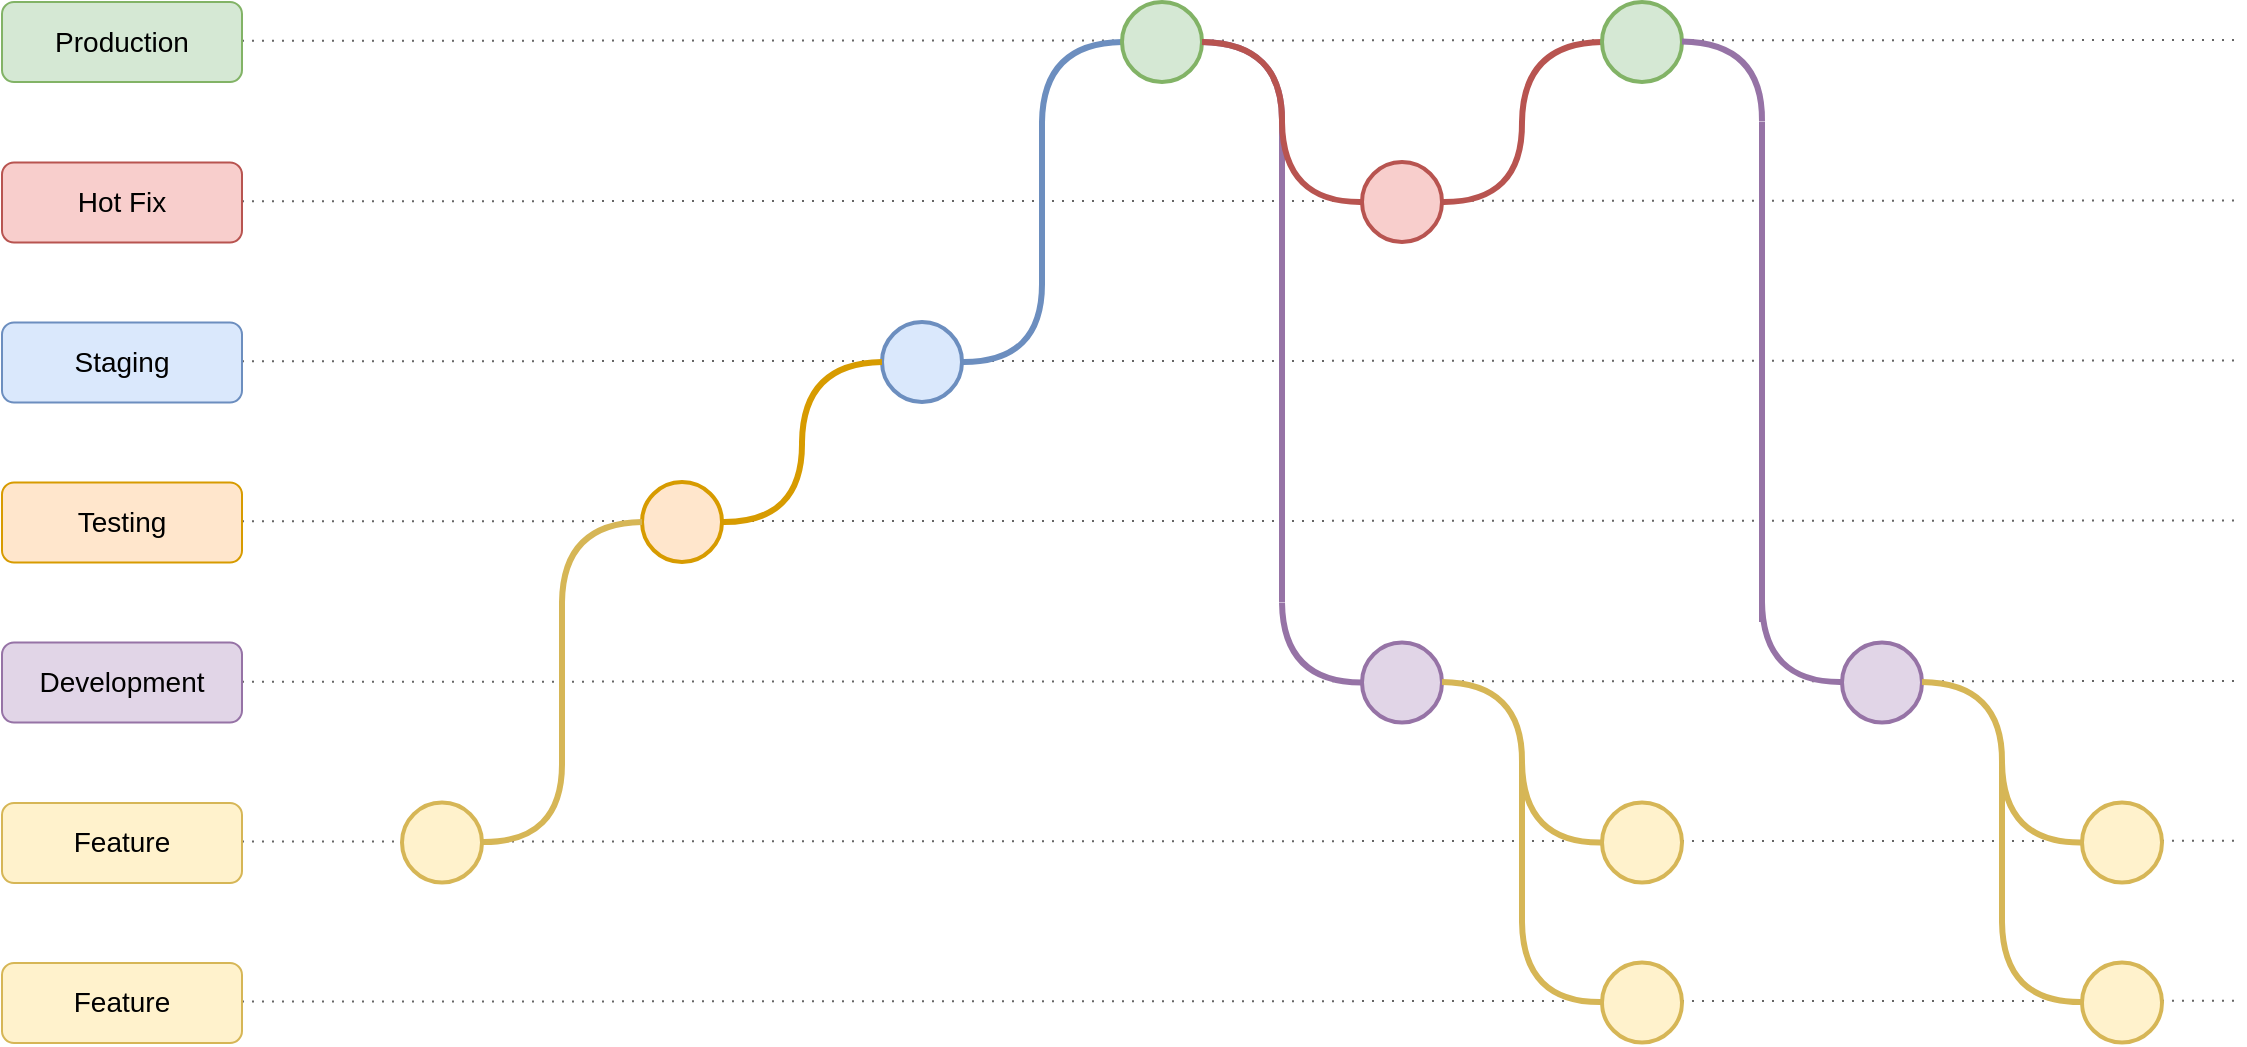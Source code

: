 <mxfile version="24.7.7">
  <diagram name="Page-1" id="yUPK65_wHJLfs9x1Mb7a">
    <mxGraphModel dx="3749" dy="2156" grid="0" gridSize="10" guides="1" tooltips="1" connect="1" arrows="1" fold="1" page="1" pageScale="1" pageWidth="850" pageHeight="1100" math="0" shadow="0">
      <root>
        <mxCell id="0" />
        <mxCell id="1" parent="0" />
        <mxCell id="XujKJvzIHlOEt5AJ_pf2-1" style="edgeStyle=none;rounded=0;orthogonalLoop=1;jettySize=auto;html=1;exitX=1;exitY=0.5;exitDx=0;exitDy=0;elbow=vertical;endArrow=none;endFill=0;dashed=1;fillColor=#f5f5f5;strokeColor=#666666;dashPattern=1 4;strokeWidth=1;" parent="1" edge="1">
          <mxGeometry relative="1" as="geometry">
            <mxPoint x="-40" y="-340.583" as="targetPoint" />
            <mxPoint x="-1040" y="-340.25" as="sourcePoint" />
          </mxGeometry>
        </mxCell>
        <mxCell id="XujKJvzIHlOEt5AJ_pf2-2" style="edgeStyle=none;rounded=0;orthogonalLoop=1;jettySize=auto;html=1;exitX=1;exitY=0.5;exitDx=0;exitDy=0;elbow=vertical;endArrow=none;endFill=0;dashed=1;fillColor=#f5f5f5;strokeColor=#666666;dashPattern=1 4;strokeWidth=1;" parent="1" edge="1">
          <mxGeometry relative="1" as="geometry">
            <mxPoint x="-40" y="-420.583" as="targetPoint" />
            <mxPoint x="-1040" y="-420.25" as="sourcePoint" />
          </mxGeometry>
        </mxCell>
        <mxCell id="XujKJvzIHlOEt5AJ_pf2-3" style="edgeStyle=none;rounded=0;orthogonalLoop=1;jettySize=auto;html=1;exitX=1;exitY=0.5;exitDx=0;exitDy=0;elbow=vertical;endArrow=none;endFill=0;dashed=1;fillColor=#f5f5f5;strokeColor=#666666;dashPattern=1 4;strokeWidth=1;" parent="1" edge="1">
          <mxGeometry relative="1" as="geometry">
            <mxPoint x="-40" y="-500.463" as="targetPoint" />
            <mxPoint x="-1040" y="-500.13" as="sourcePoint" />
          </mxGeometry>
        </mxCell>
        <mxCell id="XujKJvzIHlOEt5AJ_pf2-4" style="edgeStyle=none;rounded=0;orthogonalLoop=1;jettySize=auto;html=1;exitX=1;exitY=0.5;exitDx=0;exitDy=0;elbow=vertical;endArrow=none;endFill=0;dashed=1;fillColor=#f5f5f5;strokeColor=#666666;dashPattern=1 4;strokeWidth=1;" parent="1" edge="1">
          <mxGeometry relative="1" as="geometry">
            <mxPoint x="-40" y="-580.713" as="targetPoint" />
            <mxPoint x="-1040" y="-580.38" as="sourcePoint" />
          </mxGeometry>
        </mxCell>
        <mxCell id="XujKJvzIHlOEt5AJ_pf2-5" style="edgeStyle=none;rounded=0;orthogonalLoop=1;jettySize=auto;html=1;exitX=1;exitY=0.5;exitDx=0;exitDy=0;elbow=vertical;endArrow=none;endFill=0;dashed=1;fillColor=#f5f5f5;strokeColor=#666666;dashPattern=1 4;strokeWidth=1;" parent="1" edge="1">
          <mxGeometry relative="1" as="geometry">
            <mxPoint x="-40" y="-660.713" as="targetPoint" />
            <mxPoint x="-1040" y="-660.38" as="sourcePoint" />
          </mxGeometry>
        </mxCell>
        <mxCell id="XujKJvzIHlOEt5AJ_pf2-6" style="edgeStyle=none;rounded=0;orthogonalLoop=1;jettySize=auto;html=1;exitX=1;exitY=0.5;exitDx=0;exitDy=0;elbow=vertical;endArrow=none;endFill=0;dashed=1;fillColor=#f5f5f5;strokeColor=#666666;dashPattern=1 4;strokeWidth=1;" parent="1" edge="1">
          <mxGeometry relative="1" as="geometry">
            <mxPoint x="-40" y="-740.713" as="targetPoint" />
            <mxPoint x="-1040" y="-740.38" as="sourcePoint" />
          </mxGeometry>
        </mxCell>
        <mxCell id="XujKJvzIHlOEt5AJ_pf2-7" style="edgeStyle=none;rounded=0;orthogonalLoop=1;jettySize=auto;html=1;exitX=1;exitY=0.5;exitDx=0;exitDy=0;elbow=vertical;endArrow=none;endFill=0;dashed=1;fillColor=#f5f5f5;strokeColor=#666666;dashPattern=1 4;strokeWidth=1;" parent="1" edge="1">
          <mxGeometry relative="1" as="geometry">
            <mxPoint x="-40" y="-820.963" as="targetPoint" />
            <mxPoint x="-1040" y="-820.63" as="sourcePoint" />
          </mxGeometry>
        </mxCell>
        <mxCell id="XujKJvzIHlOEt5AJ_pf2-8" style="edgeStyle=orthogonalEdgeStyle;curved=1;rounded=0;orthogonalLoop=1;jettySize=auto;html=1;exitX=1;exitY=0.5;exitDx=0;exitDy=0;endArrow=none;endFill=0;dashed=1;dashPattern=1 4;" parent="1" source="XujKJvzIHlOEt5AJ_pf2-18" edge="1">
          <mxGeometry relative="1" as="geometry">
            <mxPoint x="-1080" y="-420.34" as="sourcePoint" />
            <mxPoint x="-320" y="-419.75" as="targetPoint" />
          </mxGeometry>
        </mxCell>
        <mxCell id="XujKJvzIHlOEt5AJ_pf2-9" style="edgeStyle=orthogonalEdgeStyle;curved=1;rounded=0;orthogonalLoop=1;jettySize=auto;html=1;exitX=1;exitY=0.5;exitDx=0;exitDy=0;endArrow=none;endFill=0;dashed=1;dashPattern=1 4;" parent="1" source="XujKJvzIHlOEt5AJ_pf2-19" edge="1">
          <mxGeometry relative="1" as="geometry">
            <mxPoint x="-1080" y="-340.34" as="sourcePoint" />
            <mxPoint x="-320" y="-339.75" as="targetPoint" />
          </mxGeometry>
        </mxCell>
        <mxCell id="XujKJvzIHlOEt5AJ_pf2-10" style="edgeStyle=orthogonalEdgeStyle;curved=1;rounded=0;orthogonalLoop=1;jettySize=auto;html=1;exitX=0;exitY=0.5;exitDx=0;exitDy=0;entryX=0;entryY=0;entryDx=0;entryDy=0;endArrow=none;endFill=0;fillColor=#dae8fc;strokeColor=#6c8ebf;strokeWidth=3;" parent="1" edge="1">
          <mxGeometry relative="1" as="geometry">
            <mxPoint x="-640" y="-780" as="targetPoint" />
            <mxPoint x="-600" y="-820" as="sourcePoint" />
          </mxGeometry>
        </mxCell>
        <mxCell id="XujKJvzIHlOEt5AJ_pf2-11" value="" style="ellipse;whiteSpace=wrap;html=1;aspect=fixed;fillColor=#d5e8d4;strokeColor=#82b366;strokeWidth=2;" parent="1" vertex="1">
          <mxGeometry x="-600" y="-840" width="40" height="40" as="geometry" />
        </mxCell>
        <mxCell id="XujKJvzIHlOEt5AJ_pf2-12" value="" style="ellipse;whiteSpace=wrap;html=1;aspect=fixed;fillColor=#dae8fc;strokeColor=#6c8ebf;strokeWidth=2;" parent="1" vertex="1">
          <mxGeometry x="-720" y="-680" width="40" height="40" as="geometry" />
        </mxCell>
        <mxCell id="XujKJvzIHlOEt5AJ_pf2-13" style="edgeStyle=orthogonalEdgeStyle;curved=1;rounded=0;orthogonalLoop=1;jettySize=auto;html=1;exitX=1;exitY=0.5;exitDx=0;exitDy=0;entryX=1;entryY=1;entryDx=0;entryDy=0;endArrow=none;endFill=0;fillColor=#dae8fc;strokeColor=#6c8ebf;strokeWidth=3;" parent="1" edge="1">
          <mxGeometry relative="1" as="geometry">
            <mxPoint x="-680" y="-660" as="sourcePoint" />
            <mxPoint x="-640" y="-700" as="targetPoint" />
          </mxGeometry>
        </mxCell>
        <mxCell id="XujKJvzIHlOEt5AJ_pf2-14" style="edgeStyle=orthogonalEdgeStyle;rounded=0;orthogonalLoop=1;jettySize=auto;html=1;exitX=1;exitY=0.5;exitDx=0;exitDy=0;entryX=0.5;entryY=0;entryDx=0;entryDy=0;curved=1;endArrow=none;endFill=0;strokeWidth=3;fillColor=#e1d5e7;strokeColor=#9673a6;" parent="1" edge="1">
          <mxGeometry relative="1" as="geometry">
            <mxPoint x="-520" y="-780" as="targetPoint" />
            <mxPoint x="-560" y="-820" as="sourcePoint" />
          </mxGeometry>
        </mxCell>
        <mxCell id="XujKJvzIHlOEt5AJ_pf2-15" style="edgeStyle=orthogonalEdgeStyle;curved=1;rounded=0;orthogonalLoop=1;jettySize=auto;html=1;exitX=0;exitY=0.5;exitDx=0;exitDy=0;entryX=0.5;entryY=1;entryDx=0;entryDy=0;endArrow=none;endFill=0;strokeWidth=3;fillColor=#e1d5e7;strokeColor=#9673a6;" parent="1" source="XujKJvzIHlOEt5AJ_pf2-16" edge="1">
          <mxGeometry relative="1" as="geometry">
            <mxPoint x="-520" y="-539.75" as="targetPoint" />
          </mxGeometry>
        </mxCell>
        <mxCell id="XujKJvzIHlOEt5AJ_pf2-16" value="" style="ellipse;whiteSpace=wrap;html=1;aspect=fixed;fillColor=#e1d5e7;strokeColor=#9673a6;strokeWidth=2;" parent="1" vertex="1">
          <mxGeometry x="-480" y="-519.75" width="40" height="40" as="geometry" />
        </mxCell>
        <mxCell id="XujKJvzIHlOEt5AJ_pf2-17" style="edgeStyle=orthogonalEdgeStyle;curved=1;rounded=0;orthogonalLoop=1;jettySize=auto;html=1;endArrow=none;endFill=0;strokeWidth=3;fillColor=#e1d5e7;strokeColor=#9673a6;" parent="1" edge="1">
          <mxGeometry relative="1" as="geometry">
            <mxPoint x="-520" y="-540" as="targetPoint" />
            <mxPoint x="-520" y="-780" as="sourcePoint" />
          </mxGeometry>
        </mxCell>
        <mxCell id="XujKJvzIHlOEt5AJ_pf2-18" value="" style="ellipse;whiteSpace=wrap;html=1;aspect=fixed;fillColor=#fff2cc;strokeColor=#d6b656;strokeWidth=2;" parent="1" vertex="1">
          <mxGeometry x="-360" y="-439.75" width="40" height="40" as="geometry" />
        </mxCell>
        <mxCell id="XujKJvzIHlOEt5AJ_pf2-19" value="" style="ellipse;whiteSpace=wrap;html=1;aspect=fixed;fillColor=#fff2cc;strokeColor=#d6b656;strokeWidth=2;" parent="1" vertex="1">
          <mxGeometry x="-360" y="-359.75" width="40" height="40" as="geometry" />
        </mxCell>
        <mxCell id="XujKJvzIHlOEt5AJ_pf2-20" style="edgeStyle=orthogonalEdgeStyle;rounded=0;orthogonalLoop=1;jettySize=auto;html=1;exitX=1;exitY=0.5;exitDx=0;exitDy=0;entryX=0.5;entryY=0;entryDx=0;entryDy=0;curved=1;endArrow=none;endFill=0;strokeWidth=3;fillColor=#fff2cc;strokeColor=#d6b656;" parent="1" edge="1">
          <mxGeometry relative="1" as="geometry">
            <mxPoint x="-400" y="-459.99" as="targetPoint" />
            <mxPoint x="-440" y="-499.99" as="sourcePoint" />
          </mxGeometry>
        </mxCell>
        <mxCell id="XujKJvzIHlOEt5AJ_pf2-21" style="edgeStyle=orthogonalEdgeStyle;curved=1;rounded=0;orthogonalLoop=1;jettySize=auto;html=1;exitX=0;exitY=0.5;exitDx=0;exitDy=0;entryX=0.5;entryY=1;entryDx=0;entryDy=0;endArrow=none;endFill=0;strokeWidth=3;fillColor=#fff2cc;strokeColor=#d6b656;" parent="1" edge="1">
          <mxGeometry relative="1" as="geometry">
            <mxPoint x="-400" y="-379.99" as="targetPoint" />
            <mxPoint x="-360" y="-339.99" as="sourcePoint" />
          </mxGeometry>
        </mxCell>
        <mxCell id="XujKJvzIHlOEt5AJ_pf2-22" style="edgeStyle=orthogonalEdgeStyle;curved=1;rounded=0;orthogonalLoop=1;jettySize=auto;html=1;endArrow=none;endFill=0;strokeWidth=3;fillColor=#fff2cc;strokeColor=#d6b656;" parent="1" edge="1">
          <mxGeometry relative="1" as="geometry">
            <mxPoint x="-400" y="-379.99" as="targetPoint" />
            <mxPoint x="-400" y="-459.99" as="sourcePoint" />
          </mxGeometry>
        </mxCell>
        <mxCell id="XujKJvzIHlOEt5AJ_pf2-23" style="edgeStyle=orthogonalEdgeStyle;curved=1;rounded=0;orthogonalLoop=1;jettySize=auto;html=1;exitX=0;exitY=0.5;exitDx=0;exitDy=0;entryX=0.5;entryY=1;entryDx=0;entryDy=0;endArrow=none;endFill=0;strokeWidth=3;fillColor=#fff2cc;strokeColor=#d6b656;" parent="1" edge="1">
          <mxGeometry relative="1" as="geometry">
            <mxPoint x="-400" y="-459.75" as="targetPoint" />
            <mxPoint x="-360" y="-419.75" as="sourcePoint" />
          </mxGeometry>
        </mxCell>
        <mxCell id="XujKJvzIHlOEt5AJ_pf2-24" style="edgeStyle=orthogonalEdgeStyle;curved=1;rounded=0;orthogonalLoop=1;jettySize=auto;html=1;endArrow=none;endFill=0;strokeWidth=3;fillColor=#dae8fc;strokeColor=#6c8ebf;" parent="1" edge="1">
          <mxGeometry relative="1" as="geometry">
            <mxPoint x="-640" y="-700" as="targetPoint" />
            <mxPoint x="-640" y="-780" as="sourcePoint" />
          </mxGeometry>
        </mxCell>
        <mxCell id="XujKJvzIHlOEt5AJ_pf2-25" value="" style="ellipse;whiteSpace=wrap;html=1;aspect=fixed;fillColor=#f8cecc;strokeColor=#b85450;strokeWidth=2;" parent="1" vertex="1">
          <mxGeometry x="-480" y="-760" width="40" height="40" as="geometry" />
        </mxCell>
        <mxCell id="XujKJvzIHlOEt5AJ_pf2-26" style="edgeStyle=orthogonalEdgeStyle;rounded=0;orthogonalLoop=1;jettySize=auto;html=1;exitX=1;exitY=0.5;exitDx=0;exitDy=0;entryX=0.5;entryY=0;entryDx=0;entryDy=0;curved=1;endArrow=none;endFill=0;strokeWidth=3;fillColor=#f8cecc;strokeColor=#b85450;" parent="1" edge="1">
          <mxGeometry relative="1" as="geometry">
            <mxPoint x="-560" y="-820" as="sourcePoint" />
            <mxPoint x="-520" y="-780" as="targetPoint" />
          </mxGeometry>
        </mxCell>
        <mxCell id="XujKJvzIHlOEt5AJ_pf2-27" style="edgeStyle=orthogonalEdgeStyle;curved=1;rounded=0;orthogonalLoop=1;jettySize=auto;html=1;exitX=0;exitY=0.5;exitDx=0;exitDy=0;entryX=0.5;entryY=1;entryDx=0;entryDy=0;endArrow=none;endFill=0;strokeWidth=3;fillColor=#f8cecc;strokeColor=#b85450;" parent="1" edge="1">
          <mxGeometry relative="1" as="geometry">
            <mxPoint x="-480" y="-740" as="sourcePoint" />
            <mxPoint x="-520" y="-780" as="targetPoint" />
          </mxGeometry>
        </mxCell>
        <mxCell id="XujKJvzIHlOEt5AJ_pf2-28" style="edgeStyle=orthogonalEdgeStyle;curved=1;rounded=0;orthogonalLoop=1;jettySize=auto;html=1;exitX=1;exitY=0.5;exitDx=0;exitDy=0;entryX=1;entryY=1;entryDx=0;entryDy=0;endArrow=none;endFill=0;fillColor=#f8cecc;strokeColor=#b85450;strokeWidth=3;" parent="1" edge="1">
          <mxGeometry relative="1" as="geometry">
            <mxPoint x="-440" y="-740" as="sourcePoint" />
            <mxPoint x="-400" y="-780" as="targetPoint" />
          </mxGeometry>
        </mxCell>
        <mxCell id="XujKJvzIHlOEt5AJ_pf2-29" style="edgeStyle=orthogonalEdgeStyle;curved=1;rounded=0;orthogonalLoop=1;jettySize=auto;html=1;exitX=0;exitY=0.5;exitDx=0;exitDy=0;entryX=0;entryY=0;entryDx=0;entryDy=0;endArrow=none;endFill=0;fillColor=#f8cecc;strokeColor=#b85450;strokeWidth=3;" parent="1" edge="1">
          <mxGeometry relative="1" as="geometry">
            <mxPoint x="-400" y="-780" as="targetPoint" />
            <mxPoint x="-360" y="-820" as="sourcePoint" />
          </mxGeometry>
        </mxCell>
        <mxCell id="XujKJvzIHlOEt5AJ_pf2-30" value="" style="ellipse;whiteSpace=wrap;html=1;aspect=fixed;fillColor=#d5e8d4;strokeColor=#82b366;strokeWidth=2;" parent="1" vertex="1">
          <mxGeometry x="-360" y="-840" width="40" height="40" as="geometry" />
        </mxCell>
        <mxCell id="XujKJvzIHlOEt5AJ_pf2-31" value="" style="ellipse;whiteSpace=wrap;html=1;aspect=fixed;fillColor=#e1d5e7;strokeColor=#9673a6;strokeWidth=2;" parent="1" vertex="1">
          <mxGeometry x="-240" y="-519.75" width="40" height="40" as="geometry" />
        </mxCell>
        <mxCell id="XujKJvzIHlOEt5AJ_pf2-32" style="edgeStyle=orthogonalEdgeStyle;rounded=0;orthogonalLoop=1;jettySize=auto;html=1;exitX=1;exitY=0.5;exitDx=0;exitDy=0;entryX=0.5;entryY=0;entryDx=0;entryDy=0;curved=1;endArrow=none;endFill=0;strokeWidth=3;fillColor=#e1d5e7;strokeColor=#9673a6;" parent="1" edge="1">
          <mxGeometry relative="1" as="geometry">
            <mxPoint x="-280" y="-780.25" as="targetPoint" />
            <mxPoint x="-320" y="-820.25" as="sourcePoint" />
          </mxGeometry>
        </mxCell>
        <mxCell id="XujKJvzIHlOEt5AJ_pf2-33" style="edgeStyle=orthogonalEdgeStyle;curved=1;rounded=0;orthogonalLoop=1;jettySize=auto;html=1;exitX=0;exitY=0.5;exitDx=0;exitDy=0;entryX=0.5;entryY=1;entryDx=0;entryDy=0;endArrow=none;endFill=0;strokeWidth=3;fillColor=#e1d5e7;strokeColor=#9673a6;" parent="1" edge="1">
          <mxGeometry relative="1" as="geometry">
            <mxPoint x="-280" y="-540" as="targetPoint" />
            <mxPoint x="-240" y="-500" as="sourcePoint" />
          </mxGeometry>
        </mxCell>
        <mxCell id="XujKJvzIHlOEt5AJ_pf2-34" style="edgeStyle=orthogonalEdgeStyle;curved=1;rounded=0;orthogonalLoop=1;jettySize=auto;html=1;endArrow=none;endFill=0;strokeWidth=3;fillColor=#e1d5e7;strokeColor=#9673a6;" parent="1" edge="1">
          <mxGeometry relative="1" as="geometry">
            <mxPoint x="-280" y="-530" as="targetPoint" />
            <mxPoint x="-280" y="-780" as="sourcePoint" />
          </mxGeometry>
        </mxCell>
        <mxCell id="XujKJvzIHlOEt5AJ_pf2-35" value="" style="ellipse;whiteSpace=wrap;html=1;aspect=fixed;fillColor=#fff2cc;strokeColor=#d6b656;strokeWidth=2;" parent="1" vertex="1">
          <mxGeometry x="-120" y="-359.75" width="40" height="40" as="geometry" />
        </mxCell>
        <mxCell id="XujKJvzIHlOEt5AJ_pf2-36" style="edgeStyle=orthogonalEdgeStyle;rounded=0;orthogonalLoop=1;jettySize=auto;html=1;exitX=1;exitY=0.5;exitDx=0;exitDy=0;entryX=0.5;entryY=0;entryDx=0;entryDy=0;curved=1;endArrow=none;endFill=0;strokeWidth=3;fillColor=#fff2cc;strokeColor=#d6b656;" parent="1" edge="1">
          <mxGeometry relative="1" as="geometry">
            <mxPoint x="-160" y="-459.99" as="targetPoint" />
            <mxPoint x="-200" y="-499.99" as="sourcePoint" />
          </mxGeometry>
        </mxCell>
        <mxCell id="XujKJvzIHlOEt5AJ_pf2-37" style="edgeStyle=orthogonalEdgeStyle;curved=1;rounded=0;orthogonalLoop=1;jettySize=auto;html=1;exitX=0;exitY=0.5;exitDx=0;exitDy=0;entryX=0.5;entryY=1;entryDx=0;entryDy=0;endArrow=none;endFill=0;strokeWidth=3;fillColor=#fff2cc;strokeColor=#d6b656;" parent="1" edge="1">
          <mxGeometry relative="1" as="geometry">
            <mxPoint x="-160" y="-379.99" as="targetPoint" />
            <mxPoint x="-120" y="-339.99" as="sourcePoint" />
          </mxGeometry>
        </mxCell>
        <mxCell id="XujKJvzIHlOEt5AJ_pf2-38" style="edgeStyle=orthogonalEdgeStyle;curved=1;rounded=0;orthogonalLoop=1;jettySize=auto;html=1;endArrow=none;endFill=0;strokeWidth=3;fillColor=#fff2cc;strokeColor=#d6b656;" parent="1" edge="1">
          <mxGeometry relative="1" as="geometry">
            <mxPoint x="-160" y="-379.99" as="targetPoint" />
            <mxPoint x="-160" y="-459.99" as="sourcePoint" />
          </mxGeometry>
        </mxCell>
        <mxCell id="XujKJvzIHlOEt5AJ_pf2-39" style="edgeStyle=orthogonalEdgeStyle;curved=1;rounded=0;orthogonalLoop=1;jettySize=auto;html=1;exitX=0;exitY=0.5;exitDx=0;exitDy=0;entryX=0.5;entryY=1;entryDx=0;entryDy=0;endArrow=none;endFill=0;strokeWidth=3;fillColor=#fff2cc;strokeColor=#d6b656;" parent="1" edge="1">
          <mxGeometry relative="1" as="geometry">
            <mxPoint x="-160" y="-459.75" as="targetPoint" />
            <mxPoint x="-120" y="-419.75" as="sourcePoint" />
          </mxGeometry>
        </mxCell>
        <mxCell id="XujKJvzIHlOEt5AJ_pf2-40" value="" style="ellipse;whiteSpace=wrap;html=1;aspect=fixed;fillColor=#fff2cc;strokeColor=#d6b656;strokeWidth=2;" parent="1" vertex="1">
          <mxGeometry x="-120" y="-439.75" width="40" height="40" as="geometry" />
        </mxCell>
        <mxCell id="XujKJvzIHlOEt5AJ_pf2-41" style="edgeStyle=orthogonalEdgeStyle;curved=1;rounded=0;orthogonalLoop=1;jettySize=auto;html=1;exitX=0;exitY=0.5;exitDx=0;exitDy=0;entryX=0;entryY=0;entryDx=0;entryDy=0;endArrow=none;endFill=0;fillColor=#ffe6cc;strokeColor=#d79b00;strokeWidth=3;" parent="1" edge="1">
          <mxGeometry relative="1" as="geometry">
            <mxPoint x="-760" y="-620" as="targetPoint" />
            <mxPoint x="-720" y="-660" as="sourcePoint" />
          </mxGeometry>
        </mxCell>
        <mxCell id="XujKJvzIHlOEt5AJ_pf2-42" style="edgeStyle=orthogonalEdgeStyle;curved=1;rounded=0;orthogonalLoop=1;jettySize=auto;html=1;exitX=1;exitY=0.5;exitDx=0;exitDy=0;entryX=1;entryY=1;entryDx=0;entryDy=0;endArrow=none;endFill=0;fillColor=#ffe6cc;strokeColor=#d79b00;strokeWidth=3;" parent="1" edge="1">
          <mxGeometry relative="1" as="geometry">
            <mxPoint x="-800" y="-580" as="sourcePoint" />
            <mxPoint x="-760" y="-620" as="targetPoint" />
          </mxGeometry>
        </mxCell>
        <mxCell id="XujKJvzIHlOEt5AJ_pf2-43" value="" style="ellipse;whiteSpace=wrap;html=1;aspect=fixed;fillColor=#ffe6cc;strokeColor=#d79b00;strokeWidth=2;" parent="1" vertex="1">
          <mxGeometry x="-840" y="-600" width="40" height="40" as="geometry" />
        </mxCell>
        <mxCell id="XujKJvzIHlOEt5AJ_pf2-45" value="Feature" style="rounded=1;whiteSpace=wrap;html=1;fillColor=#fff2cc;strokeColor=#d6b656;fontSize=14;" parent="1" vertex="1">
          <mxGeometry x="-1160" y="-439.51" width="120" height="40" as="geometry" />
        </mxCell>
        <mxCell id="XujKJvzIHlOEt5AJ_pf2-46" value="Feature" style="rounded=1;whiteSpace=wrap;html=1;fillColor=#fff2cc;strokeColor=#d6b656;fontSize=14;" parent="1" vertex="1">
          <mxGeometry x="-1160" y="-359.51" width="120" height="40" as="geometry" />
        </mxCell>
        <mxCell id="XujKJvzIHlOEt5AJ_pf2-47" value="Staging" style="rounded=1;whiteSpace=wrap;html=1;fillColor=#dae8fc;strokeColor=#6c8ebf;fontSize=14;" parent="1" vertex="1">
          <mxGeometry x="-1160" y="-679.75" width="120" height="40" as="geometry" />
        </mxCell>
        <mxCell id="XujKJvzIHlOEt5AJ_pf2-48" value="Development" style="rounded=1;whiteSpace=wrap;html=1;fillColor=#e1d5e7;strokeColor=#9673a6;fontSize=14;" parent="1" vertex="1">
          <mxGeometry x="-1160" y="-519.75" width="120" height="40" as="geometry" />
        </mxCell>
        <mxCell id="XujKJvzIHlOEt5AJ_pf2-49" value="Testing" style="rounded=1;whiteSpace=wrap;html=1;fillColor=#ffe6cc;strokeColor=#d79b00;fontSize=14;" parent="1" vertex="1">
          <mxGeometry x="-1160" y="-599.75" width="120" height="40" as="geometry" />
        </mxCell>
        <mxCell id="XujKJvzIHlOEt5AJ_pf2-50" value="Production" style="rounded=1;whiteSpace=wrap;html=1;fillColor=#d5e8d4;strokeColor=#82b366;fontSize=14;" parent="1" vertex="1">
          <mxGeometry x="-1160" y="-840" width="120" height="40" as="geometry" />
        </mxCell>
        <mxCell id="XujKJvzIHlOEt5AJ_pf2-51" value="Hot Fix" style="rounded=1;whiteSpace=wrap;html=1;fillColor=#f8cecc;strokeColor=#b85450;fontSize=14;" parent="1" vertex="1">
          <mxGeometry x="-1160" y="-759.75" width="120" height="40" as="geometry" />
        </mxCell>
        <mxCell id="XujKJvzIHlOEt5AJ_pf2-52" style="edgeStyle=orthogonalEdgeStyle;curved=1;rounded=0;orthogonalLoop=1;jettySize=auto;html=1;exitX=0;exitY=0.5;exitDx=0;exitDy=0;entryX=0;entryY=0;entryDx=0;entryDy=0;endArrow=none;endFill=0;fillColor=#fff2cc;strokeColor=#d6b656;strokeWidth=3;" parent="1" edge="1">
          <mxGeometry relative="1" as="geometry">
            <mxPoint x="-880" y="-540" as="targetPoint" />
            <mxPoint x="-840" y="-580" as="sourcePoint" />
          </mxGeometry>
        </mxCell>
        <mxCell id="XujKJvzIHlOEt5AJ_pf2-53" value="" style="ellipse;whiteSpace=wrap;html=1;aspect=fixed;fillColor=#fff2cc;strokeColor=#d6b656;strokeWidth=2;" parent="1" vertex="1">
          <mxGeometry x="-960" y="-439.75" width="40" height="40" as="geometry" />
        </mxCell>
        <mxCell id="XujKJvzIHlOEt5AJ_pf2-54" style="edgeStyle=orthogonalEdgeStyle;curved=1;rounded=0;orthogonalLoop=1;jettySize=auto;html=1;exitX=1;exitY=0.5;exitDx=0;exitDy=0;entryX=1;entryY=1;entryDx=0;entryDy=0;endArrow=none;endFill=0;fillColor=#fff2cc;strokeColor=#d6b656;strokeWidth=3;" parent="1" edge="1">
          <mxGeometry relative="1" as="geometry">
            <mxPoint x="-920" y="-420" as="sourcePoint" />
            <mxPoint x="-880" y="-460" as="targetPoint" />
          </mxGeometry>
        </mxCell>
        <mxCell id="XujKJvzIHlOEt5AJ_pf2-55" style="edgeStyle=orthogonalEdgeStyle;curved=1;rounded=0;orthogonalLoop=1;jettySize=auto;html=1;endArrow=none;endFill=0;strokeWidth=3;fillColor=#fff2cc;strokeColor=#d6b656;" parent="1" edge="1">
          <mxGeometry relative="1" as="geometry">
            <mxPoint x="-880" y="-460" as="targetPoint" />
            <mxPoint x="-880" y="-540" as="sourcePoint" />
          </mxGeometry>
        </mxCell>
      </root>
    </mxGraphModel>
  </diagram>
</mxfile>
